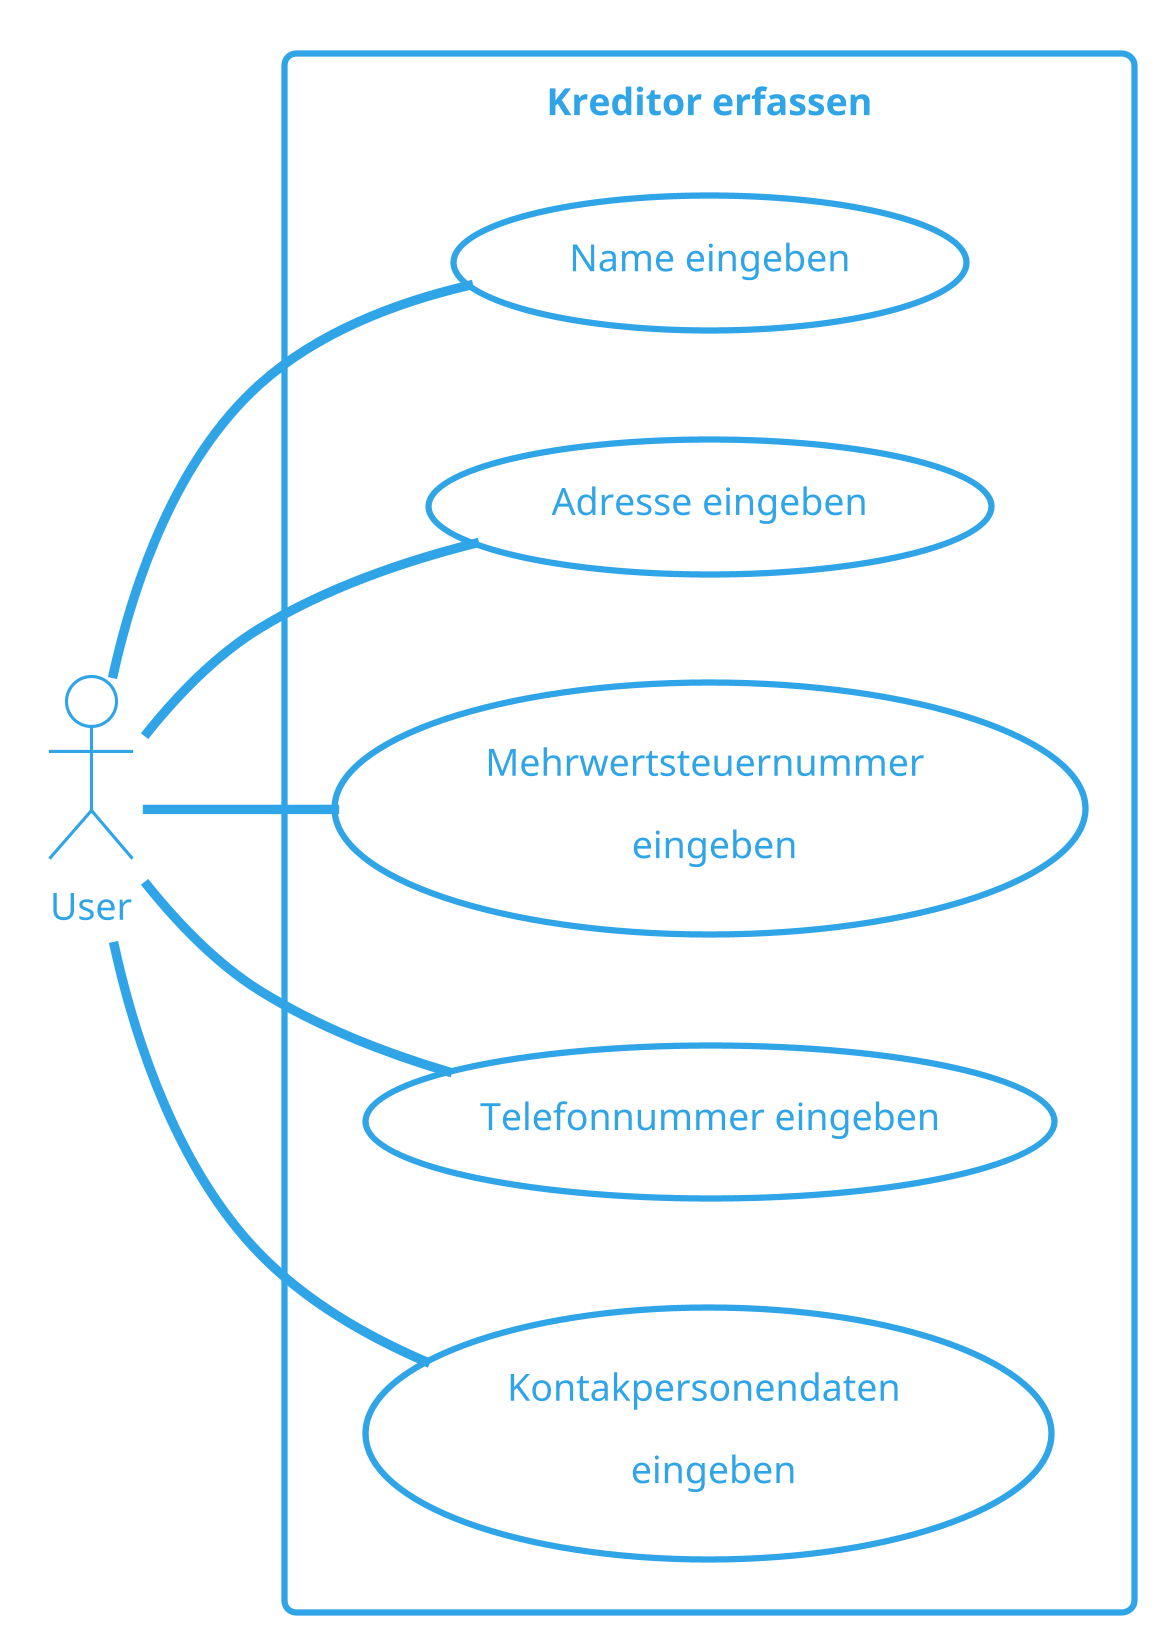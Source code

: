 @startuml Kreditor erfassen
!theme cerulean-outline
skinparam dpi 300
left to right direction
actor "User" as user
rectangle "Kreditor erfassen" {
  usecase "Name eingeben" as UC1
  usecase "Adresse eingeben" as UC2
  usecase "Mehrwertsteuernummer \n eingeben" as UC3
  usecase "Telefonnummer eingeben" as UC4
  usecase "Kontakpersonendaten \n eingeben" as UC5
} 
user -- UC1
user -- UC2
user -- UC3
user -- UC4
user -- UC5
@enduml